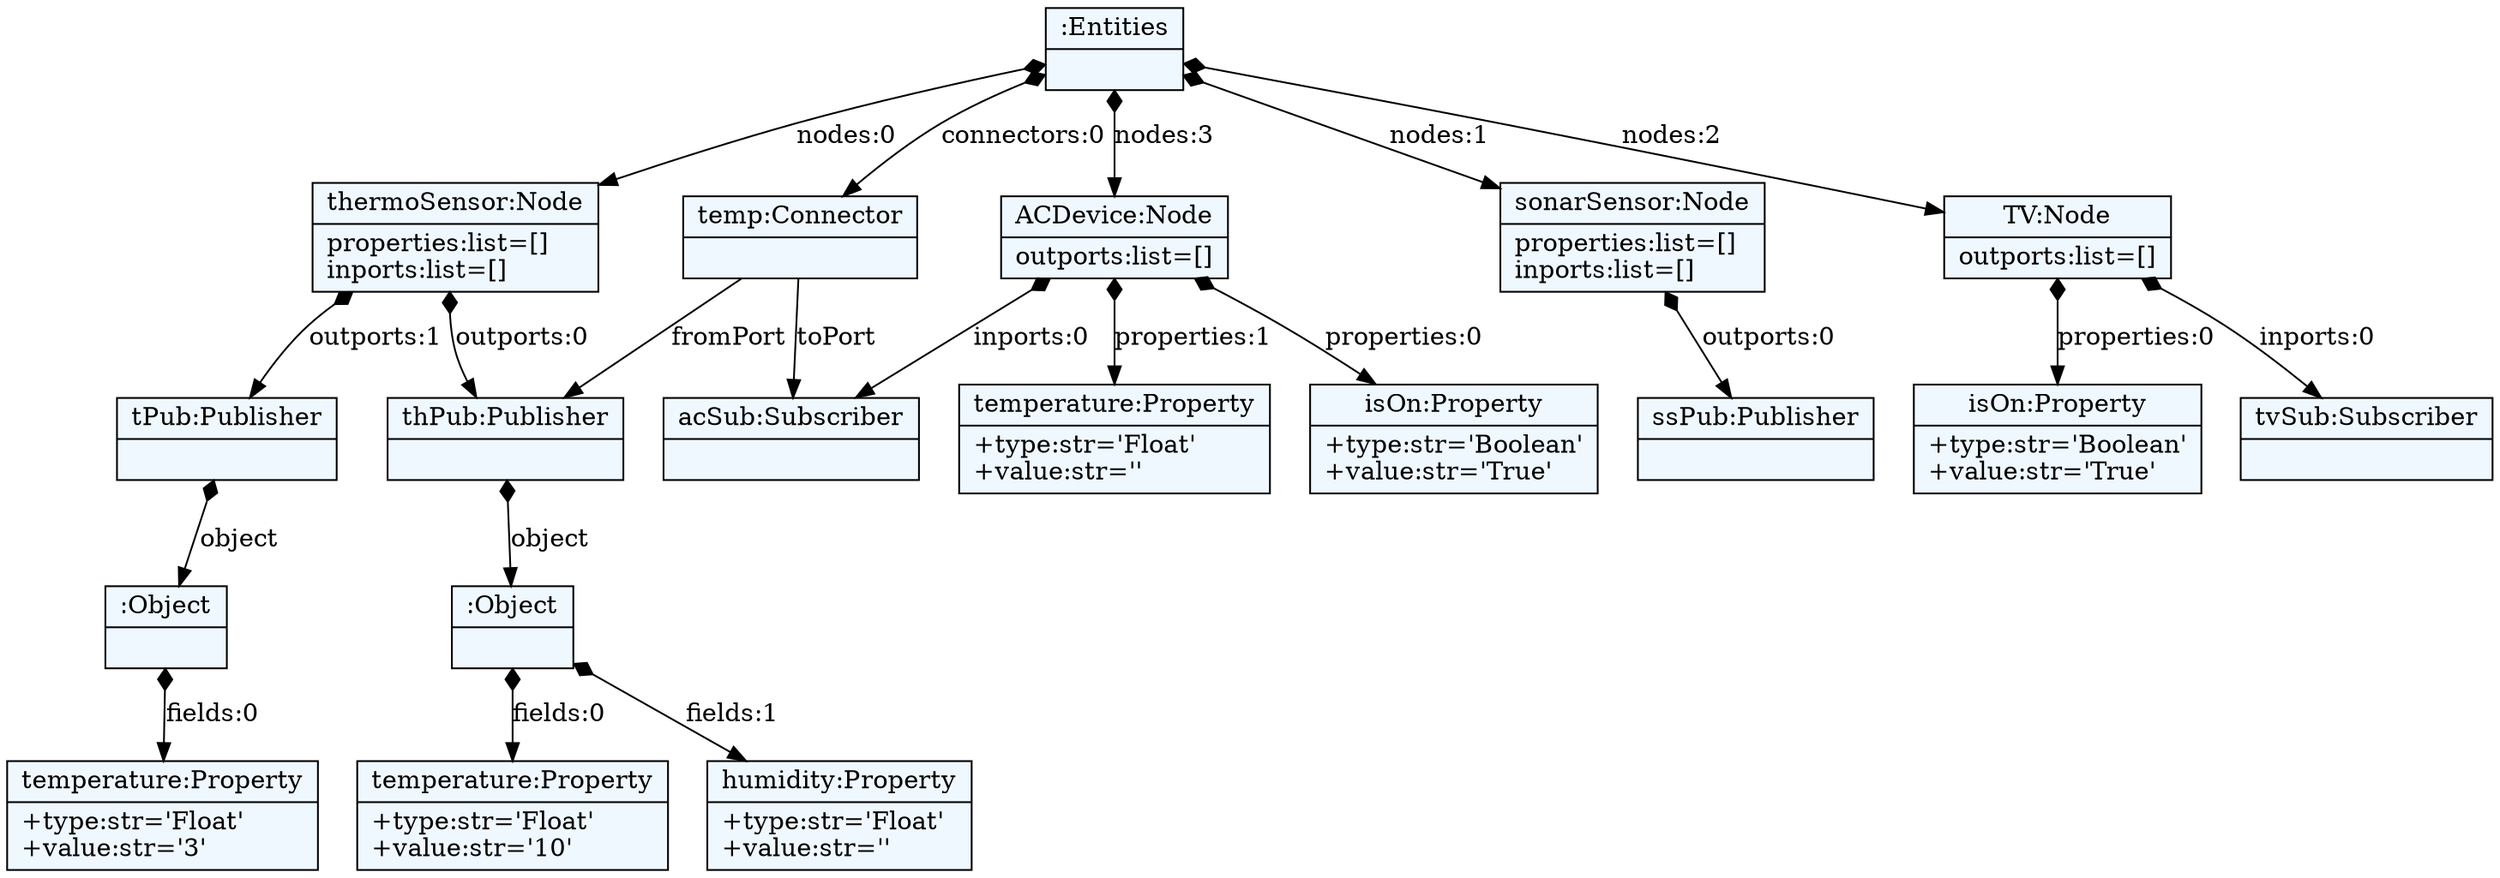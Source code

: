 
    digraph textX {
    fontname = "Bitstream Vera Sans"
    fontsize = 8
    node[
        shape=record,
        style=filled,
        fillcolor=aliceblue
    ]
    nodesep = 0.3
    edge[dir=black,arrowtail=empty]


4475618304 -> 4475687072 [label="nodes:0" arrowtail=diamond dir=both]
4475687072 -> 4475687216 [label="outports:0" arrowtail=diamond dir=both]
4475687216 -> 4475687360 [label="object" arrowtail=diamond dir=both]
4475687360 -> 4475687552 [label="fields:0" arrowtail=diamond dir=both]
4475687552[label="{temperature:Property|+type:str='Float'\l+value:str='10'\l}"]
4475687360 -> 4475687600 [label="fields:1" arrowtail=diamond dir=both]
4475687600[label="{humidity:Property|+type:str='Float'\l+value:str=''\l}"]
4475687360[label="{:Object|}"]
4475687216[label="{thPub:Publisher|}"]
4475687072 -> 4475687312 [label="outports:1" arrowtail=diamond dir=both]
4475687312 -> 4475687696 [label="object" arrowtail=diamond dir=both]
4475687696 -> 4475687888 [label="fields:0" arrowtail=diamond dir=both]
4475687888[label="{temperature:Property|+type:str='Float'\l+value:str='3'\l}"]
4475687696[label="{:Object|}"]
4475687312[label="{tPub:Publisher|}"]
4475687072[label="{thermoSensor:Node|properties:list=[]\linports:list=[]\l}"]
4475618304 -> 4475687456 [label="nodes:1" arrowtail=diamond dir=both]
4475687456 -> 4475687648 [label="outports:0" arrowtail=diamond dir=both]
4475687648[label="{ssPub:Publisher|}"]
4475687456[label="{sonarSensor:Node|properties:list=[]\linports:list=[]\l}"]
4475618304 -> 4475687120 [label="nodes:2" arrowtail=diamond dir=both]
4475687120 -> 4475687936 [label="properties:0" arrowtail=diamond dir=both]
4475687936[label="{isOn:Property|+type:str='Boolean'\l+value:str='True'\l}"]
4475687120 -> 4475687984 [label="inports:0" arrowtail=diamond dir=both]
4475687984[label="{tvSub:Subscriber|}"]
4475687120[label="{TV:Node|outports:list=[]\l}"]
4475618304 -> 4475687168 [label="nodes:3" arrowtail=diamond dir=both]
4475687168 -> 4475688128 [label="properties:0" arrowtail=diamond dir=both]
4475688128[label="{isOn:Property|+type:str='Boolean'\l+value:str='True'\l}"]
4475687168 -> 4475688176 [label="properties:1" arrowtail=diamond dir=both]
4475688176[label="{temperature:Property|+type:str='Float'\l+value:str=''\l}"]
4475687168 -> 4475688224 [label="inports:0" arrowtail=diamond dir=both]
4475688224[label="{acSub:Subscriber|}"]
4475687168[label="{ACDevice:Node|outports:list=[]\l}"]
4475618304 -> 4475687840 [label="connectors:0" arrowtail=diamond dir=both]
4475687840 -> 4475687216 [label="fromPort" ]
4475687840 -> 4475688224 [label="toPort" ]
4475687840[label="{temp:Connector|}"]
4475618304[label="{:Entities|}"]

}
